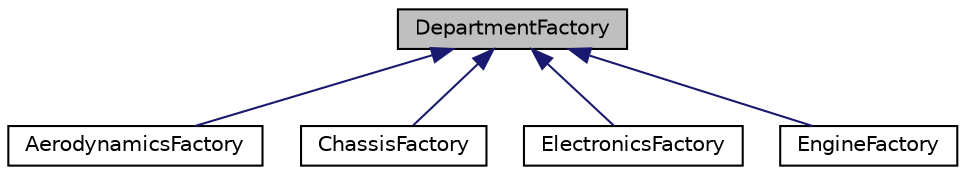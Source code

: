 digraph "DepartmentFactory"
{
  edge [fontname="Helvetica",fontsize="10",labelfontname="Helvetica",labelfontsize="10"];
  node [fontname="Helvetica",fontsize="10",shape=record];
  Node0 [label="DepartmentFactory",height=0.2,width=0.4,color="black", fillcolor="grey75", style="filled", fontcolor="black"];
  Node0 -> Node1 [dir="back",color="midnightblue",fontsize="10",style="solid"];
  Node1 [label="AerodynamicsFactory",height=0.2,width=0.4,color="black", fillcolor="white", style="filled",URL="$classAerodynamicsFactory.html"];
  Node0 -> Node2 [dir="back",color="midnightblue",fontsize="10",style="solid"];
  Node2 [label="ChassisFactory",height=0.2,width=0.4,color="black", fillcolor="white", style="filled",URL="$classChassisFactory.html"];
  Node0 -> Node3 [dir="back",color="midnightblue",fontsize="10",style="solid"];
  Node3 [label="ElectronicsFactory",height=0.2,width=0.4,color="black", fillcolor="white", style="filled",URL="$classElectronicsFactory.html"];
  Node0 -> Node4 [dir="back",color="midnightblue",fontsize="10",style="solid"];
  Node4 [label="EngineFactory",height=0.2,width=0.4,color="black", fillcolor="white", style="filled",URL="$classEngineFactory.html"];
}
